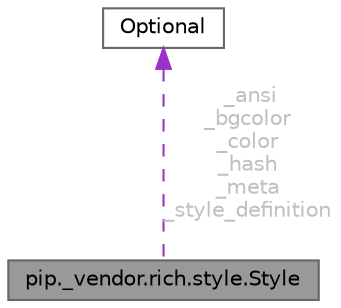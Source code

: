 digraph "pip._vendor.rich.style.Style"
{
 // LATEX_PDF_SIZE
  bgcolor="transparent";
  edge [fontname=Helvetica,fontsize=10,labelfontname=Helvetica,labelfontsize=10];
  node [fontname=Helvetica,fontsize=10,shape=box,height=0.2,width=0.4];
  Node1 [id="Node000001",label="pip._vendor.rich.style.Style",height=0.2,width=0.4,color="gray40", fillcolor="grey60", style="filled", fontcolor="black",tooltip=" "];
  Node2 -> Node1 [id="edge1_Node000001_Node000002",dir="back",color="darkorchid3",style="dashed",tooltip=" ",label=" _ansi\n_bgcolor\n_color\n_hash\n_meta\n_style_definition",fontcolor="grey" ];
  Node2 [id="Node000002",label="Optional",height=0.2,width=0.4,color="gray40", fillcolor="white", style="filled",tooltip=" "];
}
